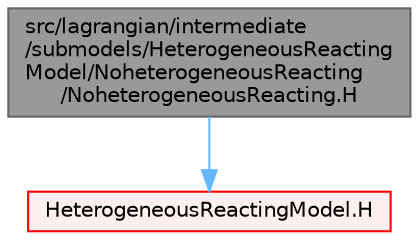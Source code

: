 digraph "src/lagrangian/intermediate/submodels/HeterogeneousReactingModel/NoheterogeneousReacting/NoheterogeneousReacting.H"
{
 // LATEX_PDF_SIZE
  bgcolor="transparent";
  edge [fontname=Helvetica,fontsize=10,labelfontname=Helvetica,labelfontsize=10];
  node [fontname=Helvetica,fontsize=10,shape=box,height=0.2,width=0.4];
  Node1 [id="Node000001",label="src/lagrangian/intermediate\l/submodels/HeterogeneousReacting\lModel/NoheterogeneousReacting\l/NoheterogeneousReacting.H",height=0.2,width=0.4,color="gray40", fillcolor="grey60", style="filled", fontcolor="black",tooltip=" "];
  Node1 -> Node2 [id="edge1_Node000001_Node000002",color="steelblue1",style="solid",tooltip=" "];
  Node2 [id="Node000002",label="HeterogeneousReactingModel.H",height=0.2,width=0.4,color="red", fillcolor="#FFF0F0", style="filled",URL="$HeterogeneousReactingModel_8H.html",tooltip=" "];
}
